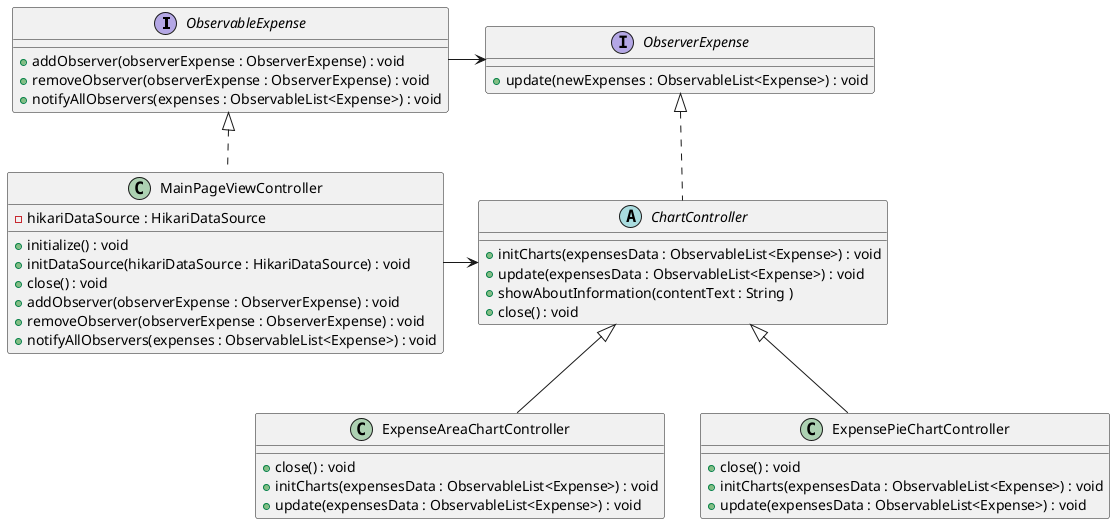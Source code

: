 @startuml

interface ObservableExpense {
    + addObserver(observerExpense : ObserverExpense) : void
    + removeObserver(observerExpense : ObserverExpense) : void
    + notifyAllObservers(expenses : ObservableList<Expense>) : void
}
interface ObserverExpense {
    + update(newExpenses : ObservableList<Expense>) : void
}

class MainPageViewController {
    - hikariDataSource : HikariDataSource
    + initialize() : void
    + initDataSource(hikariDataSource : HikariDataSource) : void
    + close() : void
    + addObserver(observerExpense : ObserverExpense) : void
    + removeObserver(observerExpense : ObserverExpense) : void
    + notifyAllObservers(expenses : ObservableList<Expense>) : void
}

abstract class ChartController {
    + initCharts(expensesData : ObservableList<Expense>) : void
    + update(expensesData : ObservableList<Expense>) : void
    + showAboutInformation(contentText : String )
    + close() : void
}
class ExpenseAreaChartController {
    + close() : void
    + initCharts(expensesData : ObservableList<Expense>) : void
    + update(expensesData : ObservableList<Expense>) : void
}
class ExpensePieChartController {
    + close() : void
    + initCharts(expensesData : ObservableList<Expense>) : void
    + update(expensesData : ObservableList<Expense>) : void
}

ObservableExpense <|.. MainPageViewController
MainPageViewController -> ChartController
ObserverExpense <|.. ChartController
ObservableExpense -> ObserverExpense
ChartController <|-- ExpenseAreaChartController
ChartController <|-- ExpensePieChartController

@enduml